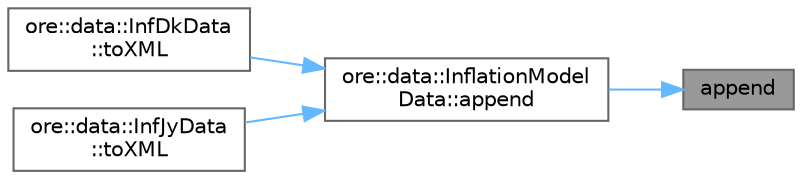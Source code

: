 digraph "append"
{
 // INTERACTIVE_SVG=YES
 // LATEX_PDF_SIZE
  bgcolor="transparent";
  edge [fontname=Helvetica,fontsize=10,labelfontname=Helvetica,labelfontsize=10];
  node [fontname=Helvetica,fontsize=10,shape=box,height=0.2,width=0.4];
  rankdir="RL";
  Node1 [label="append",height=0.2,width=0.4,color="gray40", fillcolor="grey60", style="filled", fontcolor="black",tooltip="Method used by toXML in derived classes to add the members here to a node."];
  Node1 -> Node2 [dir="back",color="steelblue1",style="solid"];
  Node2 [label="ore::data::InflationModel\lData::append",height=0.2,width=0.4,color="grey40", fillcolor="white", style="filled",URL="$classore_1_1data_1_1_inflation_model_data.html#a142749c237026791397217f5d7385c6e",tooltip="Method used by toXML in derived classes to add the members here to a node."];
  Node2 -> Node3 [dir="back",color="steelblue1",style="solid"];
  Node3 [label="ore::data::InfDkData\l::toXML",height=0.2,width=0.4,color="grey40", fillcolor="white", style="filled",URL="$classore_1_1data_1_1_inf_dk_data.html#a7efefb9270d6c4933e4c96de0771f17a",tooltip=" "];
  Node2 -> Node4 [dir="back",color="steelblue1",style="solid"];
  Node4 [label="ore::data::InfJyData\l::toXML",height=0.2,width=0.4,color="grey40", fillcolor="white", style="filled",URL="$classore_1_1data_1_1_inf_jy_data.html#a7efefb9270d6c4933e4c96de0771f17a",tooltip=" "];
}
